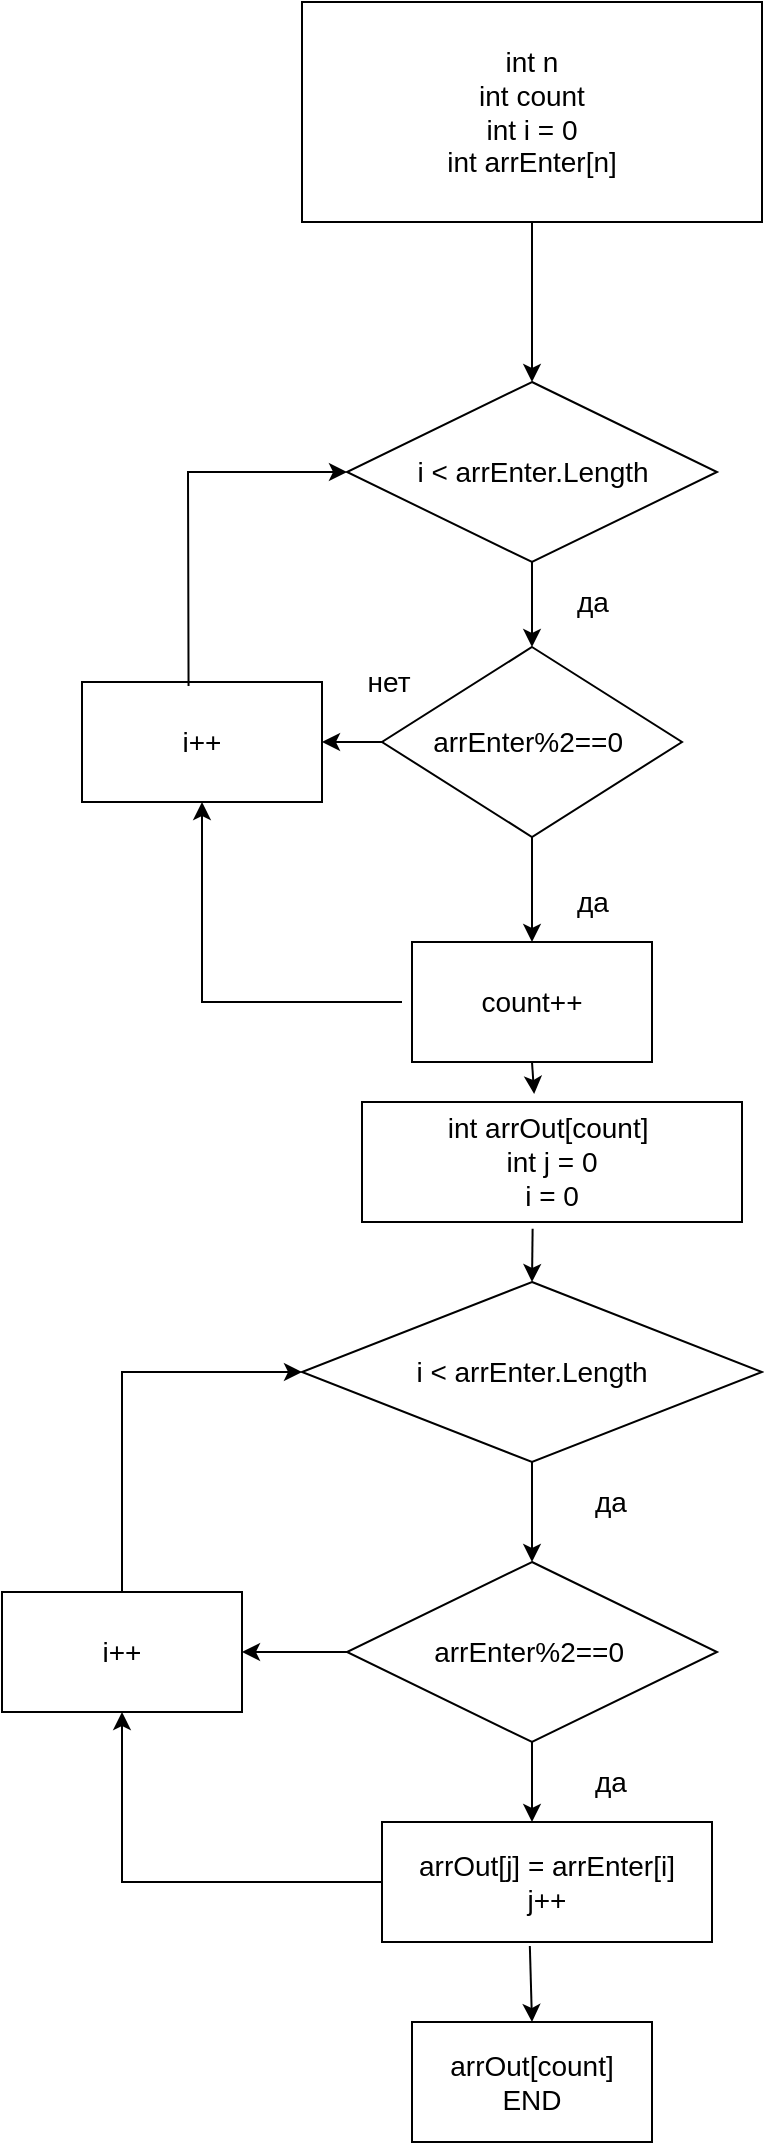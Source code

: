 <mxfile version="16.1.0" type="device"><diagram id="yONgGLjWTpGim_ezz132" name="Page-1"><mxGraphModel dx="782" dy="436" grid="1" gridSize="10" guides="1" tooltips="1" connect="1" arrows="1" fold="1" page="1" pageScale="1" pageWidth="827" pageHeight="1169" math="0" shadow="0"><root><mxCell id="ZJ9_Z5IEGXqQQXTS_0J--0"/><mxCell id="ZJ9_Z5IEGXqQQXTS_0J--1" parent="ZJ9_Z5IEGXqQQXTS_0J--0"/><mxCell id="k3dm_UMHDnGKkt-D6crq-0" value="&lt;font style=&quot;font-size: 14px&quot;&gt;int n&lt;br&gt;int count&lt;br&gt;int i = 0&lt;br&gt;int arrEnter[n]&lt;br&gt;&lt;/font&gt;" style="rounded=0;whiteSpace=wrap;html=1;" vertex="1" parent="ZJ9_Z5IEGXqQQXTS_0J--1"><mxGeometry x="260" y="20" width="230" height="110" as="geometry"/></mxCell><mxCell id="k3dm_UMHDnGKkt-D6crq-2" value="" style="endArrow=classic;html=1;rounded=0;fontFamily=Helvetica;fontSize=14;exitX=0.5;exitY=1;exitDx=0;exitDy=0;entryX=0.5;entryY=0;entryDx=0;entryDy=0;" edge="1" parent="ZJ9_Z5IEGXqQQXTS_0J--1" source="k3dm_UMHDnGKkt-D6crq-0"><mxGeometry width="50" height="50" relative="1" as="geometry"><mxPoint x="330" y="210" as="sourcePoint"/><mxPoint x="375" y="210" as="targetPoint"/></mxGeometry></mxCell><mxCell id="k3dm_UMHDnGKkt-D6crq-4" value="i &amp;lt; arrEnter.Length" style="rhombus;whiteSpace=wrap;html=1;fontFamily=Helvetica;fontSize=14;" vertex="1" parent="ZJ9_Z5IEGXqQQXTS_0J--1"><mxGeometry x="282.5" y="210" width="185" height="90" as="geometry"/></mxCell><mxCell id="k3dm_UMHDnGKkt-D6crq-7" value="&lt;span&gt;i &amp;lt; arrEnter.Length&lt;/span&gt;" style="rhombus;whiteSpace=wrap;html=1;fontFamily=Helvetica;fontSize=14;" vertex="1" parent="ZJ9_Z5IEGXqQQXTS_0J--1"><mxGeometry x="260" y="660" width="230" height="90" as="geometry"/></mxCell><mxCell id="k3dm_UMHDnGKkt-D6crq-9" value="arrOut[j] = arrEnter[i]&lt;br&gt;j++" style="rounded=0;whiteSpace=wrap;html=1;fontFamily=Helvetica;fontSize=14;" vertex="1" parent="ZJ9_Z5IEGXqQQXTS_0J--1"><mxGeometry x="300" y="930" width="165" height="60" as="geometry"/></mxCell><mxCell id="k3dm_UMHDnGKkt-D6crq-11" value="да" style="text;html=1;resizable=0;autosize=1;align=center;verticalAlign=middle;points=[];fillColor=none;strokeColor=none;rounded=0;fontFamily=Helvetica;fontSize=14;" vertex="1" parent="ZJ9_Z5IEGXqQQXTS_0J--1"><mxGeometry x="390" y="310" width="30" height="20" as="geometry"/></mxCell><mxCell id="k3dm_UMHDnGKkt-D6crq-12" value="&lt;span&gt;arrEnter%2==0&amp;nbsp;&lt;/span&gt;" style="rhombus;whiteSpace=wrap;html=1;fontFamily=Helvetica;fontSize=14;" vertex="1" parent="ZJ9_Z5IEGXqQQXTS_0J--1"><mxGeometry x="300" y="342.5" width="150" height="95" as="geometry"/></mxCell><mxCell id="k3dm_UMHDnGKkt-D6crq-5" value="int arrOut[count]&amp;nbsp;&lt;br&gt;int j = 0&lt;br&gt;i = 0" style="rounded=0;whiteSpace=wrap;html=1;fontFamily=Helvetica;fontSize=14;" vertex="1" parent="ZJ9_Z5IEGXqQQXTS_0J--1"><mxGeometry x="290" y="570" width="190" height="60" as="geometry"/></mxCell><mxCell id="k3dm_UMHDnGKkt-D6crq-17" value="" style="endArrow=classic;html=1;rounded=0;fontFamily=Helvetica;fontSize=14;exitX=0.5;exitY=1;exitDx=0;exitDy=0;" edge="1" parent="ZJ9_Z5IEGXqQQXTS_0J--1" source="k3dm_UMHDnGKkt-D6crq-12"><mxGeometry width="50" height="50" relative="1" as="geometry"><mxPoint x="350" y="500" as="sourcePoint"/><mxPoint x="375" y="490" as="targetPoint"/></mxGeometry></mxCell><mxCell id="k3dm_UMHDnGKkt-D6crq-18" value="да" style="text;html=1;resizable=0;autosize=1;align=center;verticalAlign=middle;points=[];fillColor=none;strokeColor=none;rounded=0;fontFamily=Helvetica;fontSize=14;" vertex="1" parent="ZJ9_Z5IEGXqQQXTS_0J--1"><mxGeometry x="390" y="460" width="30" height="20" as="geometry"/></mxCell><mxCell id="k3dm_UMHDnGKkt-D6crq-19" value="count++" style="rounded=0;whiteSpace=wrap;html=1;fontFamily=Helvetica;fontSize=14;" vertex="1" parent="ZJ9_Z5IEGXqQQXTS_0J--1"><mxGeometry x="315" y="490" width="120" height="60" as="geometry"/></mxCell><mxCell id="k3dm_UMHDnGKkt-D6crq-21" value="" style="endArrow=classic;html=1;rounded=0;fontFamily=Helvetica;fontSize=14;entryX=0.5;entryY=0;entryDx=0;entryDy=0;exitX=0.5;exitY=1;exitDx=0;exitDy=0;" edge="1" parent="ZJ9_Z5IEGXqQQXTS_0J--1" source="k3dm_UMHDnGKkt-D6crq-4" target="k3dm_UMHDnGKkt-D6crq-12"><mxGeometry width="50" height="50" relative="1" as="geometry"><mxPoint x="330" y="320" as="sourcePoint"/><mxPoint x="380" y="270" as="targetPoint"/></mxGeometry></mxCell><mxCell id="k3dm_UMHDnGKkt-D6crq-22" value="i++" style="rounded=0;whiteSpace=wrap;html=1;fontFamily=Helvetica;fontSize=14;" vertex="1" parent="ZJ9_Z5IEGXqQQXTS_0J--1"><mxGeometry x="150" y="360" width="120" height="60" as="geometry"/></mxCell><mxCell id="k3dm_UMHDnGKkt-D6crq-23" value="" style="endArrow=classic;html=1;rounded=0;fontFamily=Helvetica;fontSize=14;entryX=1;entryY=0.5;entryDx=0;entryDy=0;" edge="1" parent="ZJ9_Z5IEGXqQQXTS_0J--1" target="k3dm_UMHDnGKkt-D6crq-22"><mxGeometry width="50" height="50" relative="1" as="geometry"><mxPoint x="300" y="390" as="sourcePoint"/><mxPoint x="380" y="340" as="targetPoint"/></mxGeometry></mxCell><mxCell id="k3dm_UMHDnGKkt-D6crq-24" value="нет" style="text;html=1;resizable=0;autosize=1;align=center;verticalAlign=middle;points=[];fillColor=none;strokeColor=none;rounded=0;fontFamily=Helvetica;fontSize=14;" vertex="1" parent="ZJ9_Z5IEGXqQQXTS_0J--1"><mxGeometry x="282.5" y="350" width="40" height="20" as="geometry"/></mxCell><mxCell id="k3dm_UMHDnGKkt-D6crq-25" value="" style="endArrow=classic;html=1;rounded=0;fontFamily=Helvetica;fontSize=14;entryX=0;entryY=0.5;entryDx=0;entryDy=0;exitX=0.444;exitY=0.033;exitDx=0;exitDy=0;exitPerimeter=0;" edge="1" parent="ZJ9_Z5IEGXqQQXTS_0J--1" source="k3dm_UMHDnGKkt-D6crq-22" target="k3dm_UMHDnGKkt-D6crq-4"><mxGeometry width="50" height="50" relative="1" as="geometry"><mxPoint x="330" y="390" as="sourcePoint"/><mxPoint x="380" y="340" as="targetPoint"/><Array as="points"><mxPoint x="203" y="255"/></Array></mxGeometry></mxCell><mxCell id="k3dm_UMHDnGKkt-D6crq-26" value="" style="endArrow=classic;html=1;rounded=0;fontFamily=Helvetica;fontSize=14;entryX=0.5;entryY=1;entryDx=0;entryDy=0;" edge="1" parent="ZJ9_Z5IEGXqQQXTS_0J--1" target="k3dm_UMHDnGKkt-D6crq-22"><mxGeometry width="50" height="50" relative="1" as="geometry"><mxPoint x="310" y="520" as="sourcePoint"/><mxPoint x="380" y="440" as="targetPoint"/><Array as="points"><mxPoint x="210" y="520"/></Array></mxGeometry></mxCell><mxCell id="k3dm_UMHDnGKkt-D6crq-27" value="" style="endArrow=classic;html=1;rounded=0;fontFamily=Helvetica;fontSize=14;entryX=0.453;entryY=-0.067;entryDx=0;entryDy=0;entryPerimeter=0;exitX=0.5;exitY=1;exitDx=0;exitDy=0;" edge="1" parent="ZJ9_Z5IEGXqQQXTS_0J--1" source="k3dm_UMHDnGKkt-D6crq-19" target="k3dm_UMHDnGKkt-D6crq-5"><mxGeometry width="50" height="50" relative="1" as="geometry"><mxPoint x="330" y="490" as="sourcePoint"/><mxPoint x="380" y="440" as="targetPoint"/></mxGeometry></mxCell><mxCell id="k3dm_UMHDnGKkt-D6crq-28" value="" style="endArrow=classic;html=1;rounded=0;fontFamily=Helvetica;fontSize=14;entryX=0.5;entryY=0;entryDx=0;entryDy=0;exitX=0.449;exitY=1.056;exitDx=0;exitDy=0;exitPerimeter=0;" edge="1" parent="ZJ9_Z5IEGXqQQXTS_0J--1" source="k3dm_UMHDnGKkt-D6crq-5" target="k3dm_UMHDnGKkt-D6crq-7"><mxGeometry width="50" height="50" relative="1" as="geometry"><mxPoint x="330" y="660" as="sourcePoint"/><mxPoint x="380" y="610" as="targetPoint"/></mxGeometry></mxCell><mxCell id="k3dm_UMHDnGKkt-D6crq-29" value="да" style="text;html=1;resizable=0;autosize=1;align=center;verticalAlign=middle;points=[];fillColor=none;strokeColor=none;rounded=0;fontFamily=Helvetica;fontSize=14;" vertex="1" parent="ZJ9_Z5IEGXqQQXTS_0J--1"><mxGeometry x="399" y="760" width="30" height="20" as="geometry"/></mxCell><mxCell id="k3dm_UMHDnGKkt-D6crq-31" value="&lt;span&gt;arrEnter%2==0&amp;nbsp;&lt;/span&gt;" style="rhombus;whiteSpace=wrap;html=1;fontFamily=Helvetica;fontSize=14;" vertex="1" parent="ZJ9_Z5IEGXqQQXTS_0J--1"><mxGeometry x="282.5" y="800" width="185" height="90" as="geometry"/></mxCell><mxCell id="k3dm_UMHDnGKkt-D6crq-32" value="" style="endArrow=classic;html=1;rounded=0;fontFamily=Helvetica;fontSize=14;entryX=0.5;entryY=0;entryDx=0;entryDy=0;exitX=0.5;exitY=1;exitDx=0;exitDy=0;" edge="1" parent="ZJ9_Z5IEGXqQQXTS_0J--1" source="k3dm_UMHDnGKkt-D6crq-7" target="k3dm_UMHDnGKkt-D6crq-31"><mxGeometry width="50" height="50" relative="1" as="geometry"><mxPoint x="330" y="800" as="sourcePoint"/><mxPoint x="380" y="750" as="targetPoint"/></mxGeometry></mxCell><mxCell id="k3dm_UMHDnGKkt-D6crq-33" value="" style="endArrow=classic;html=1;rounded=0;fontFamily=Helvetica;fontSize=14;exitX=0.5;exitY=1;exitDx=0;exitDy=0;" edge="1" parent="ZJ9_Z5IEGXqQQXTS_0J--1" source="k3dm_UMHDnGKkt-D6crq-31"><mxGeometry width="50" height="50" relative="1" as="geometry"><mxPoint x="330" y="910" as="sourcePoint"/><mxPoint x="375" y="930" as="targetPoint"/></mxGeometry></mxCell><mxCell id="k3dm_UMHDnGKkt-D6crq-34" value="да" style="text;html=1;resizable=0;autosize=1;align=center;verticalAlign=middle;points=[];fillColor=none;strokeColor=none;rounded=0;fontFamily=Helvetica;fontSize=14;" vertex="1" parent="ZJ9_Z5IEGXqQQXTS_0J--1"><mxGeometry x="399" y="900" width="30" height="20" as="geometry"/></mxCell><mxCell id="k3dm_UMHDnGKkt-D6crq-35" value="i++" style="rounded=0;whiteSpace=wrap;html=1;fontFamily=Helvetica;fontSize=14;" vertex="1" parent="ZJ9_Z5IEGXqQQXTS_0J--1"><mxGeometry x="110" y="815" width="120" height="60" as="geometry"/></mxCell><mxCell id="k3dm_UMHDnGKkt-D6crq-36" value="" style="endArrow=classic;html=1;rounded=0;fontFamily=Helvetica;fontSize=14;entryX=1;entryY=0.5;entryDx=0;entryDy=0;exitX=0;exitY=0.5;exitDx=0;exitDy=0;" edge="1" parent="ZJ9_Z5IEGXqQQXTS_0J--1" source="k3dm_UMHDnGKkt-D6crq-31" target="k3dm_UMHDnGKkt-D6crq-35"><mxGeometry width="50" height="50" relative="1" as="geometry"><mxPoint x="330" y="860" as="sourcePoint"/><mxPoint x="380" y="810" as="targetPoint"/></mxGeometry></mxCell><mxCell id="k3dm_UMHDnGKkt-D6crq-37" value="" style="endArrow=classic;html=1;rounded=0;fontFamily=Helvetica;fontSize=14;entryX=0;entryY=0.5;entryDx=0;entryDy=0;exitX=0.5;exitY=0;exitDx=0;exitDy=0;" edge="1" parent="ZJ9_Z5IEGXqQQXTS_0J--1" source="k3dm_UMHDnGKkt-D6crq-35" target="k3dm_UMHDnGKkt-D6crq-7"><mxGeometry width="50" height="50" relative="1" as="geometry"><mxPoint x="330" y="860" as="sourcePoint"/><mxPoint x="380" y="810" as="targetPoint"/><Array as="points"><mxPoint x="170" y="705"/></Array></mxGeometry></mxCell><mxCell id="k3dm_UMHDnGKkt-D6crq-38" value="arrOut[count]&lt;br&gt;END" style="rounded=0;whiteSpace=wrap;html=1;fontFamily=Helvetica;fontSize=14;" vertex="1" parent="ZJ9_Z5IEGXqQQXTS_0J--1"><mxGeometry x="315" y="1030" width="120" height="60" as="geometry"/></mxCell><mxCell id="k3dm_UMHDnGKkt-D6crq-39" value="" style="endArrow=classic;html=1;rounded=0;fontFamily=Helvetica;fontSize=14;entryX=0.5;entryY=0;entryDx=0;entryDy=0;exitX=0.448;exitY=1.033;exitDx=0;exitDy=0;exitPerimeter=0;" edge="1" parent="ZJ9_Z5IEGXqQQXTS_0J--1" source="k3dm_UMHDnGKkt-D6crq-9" target="k3dm_UMHDnGKkt-D6crq-38"><mxGeometry width="50" height="50" relative="1" as="geometry"><mxPoint x="330" y="1000" as="sourcePoint"/><mxPoint x="380" y="950" as="targetPoint"/></mxGeometry></mxCell><mxCell id="k3dm_UMHDnGKkt-D6crq-40" value="" style="endArrow=classic;html=1;rounded=0;fontFamily=Helvetica;fontSize=14;entryX=0.5;entryY=1;entryDx=0;entryDy=0;exitX=0;exitY=0.5;exitDx=0;exitDy=0;" edge="1" parent="ZJ9_Z5IEGXqQQXTS_0J--1" source="k3dm_UMHDnGKkt-D6crq-9" target="k3dm_UMHDnGKkt-D6crq-35"><mxGeometry width="50" height="50" relative="1" as="geometry"><mxPoint x="330" y="960" as="sourcePoint"/><mxPoint x="380" y="910" as="targetPoint"/><Array as="points"><mxPoint x="170" y="960"/></Array></mxGeometry></mxCell></root></mxGraphModel></diagram></mxfile>